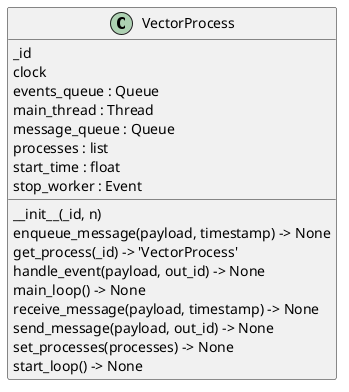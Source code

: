 @startuml classes
set namespaceSeparator none
class "VectorProcess" as Vector_clocks.VectorProcess.VectorProcess {
  _id
  clock
  events_queue : Queue
  main_thread : Thread
  message_queue : Queue
  processes : list
  start_time : float
  stop_worker : Event
  __init__(_id, n)
  enqueue_message(payload, timestamp) -> None
  get_process(_id) -> 'VectorProcess'
  handle_event(payload, out_id) -> None
  main_loop() -> None
  receive_message(payload, timestamp) -> None
  send_message(payload, out_id) -> None
  set_processes(processes) -> None
  start_loop() -> None
}
@enduml
